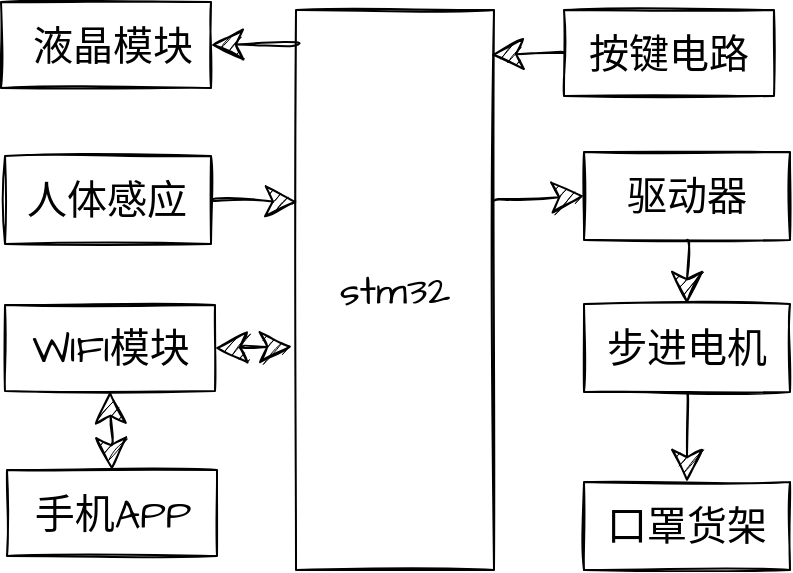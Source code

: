 <mxfile version="14.7.2" type="github">
  <diagram id="P2Q_VfEs0zEKCsMYETC9" name="第 1 页">
    <mxGraphModel dx="852" dy="1014" grid="0" gridSize="10" guides="1" tooltips="1" connect="1" arrows="1" fold="1" page="0" pageScale="1" pageWidth="827" pageHeight="1169" math="0" shadow="0">
      <root>
        <mxCell id="0" />
        <mxCell id="1" parent="0" />
        <mxCell id="aUpF9cuh66uXq_9mSWLE-1" value="" style="rounded=0;whiteSpace=wrap;html=1;sketch=1;hachureGap=4;pointerEvents=0;fontFamily=Architects Daughter;fontSource=https%3A%2F%2Ffonts.googleapis.com%2Fcss%3Ffamily%3DArchitects%2BDaughter;fontSize=20;" vertex="1" parent="1">
          <mxGeometry x="35.5" y="91" width="105" height="43" as="geometry" />
        </mxCell>
        <mxCell id="aUpF9cuh66uXq_9mSWLE-2" value="液晶模块" style="text;html=1;align=center;verticalAlign=middle;resizable=0;points=[];autosize=1;strokeColor=none;sketch=1;hachureGap=4;pointerEvents=0;fontFamily=Architects Daughter;fontSource=https%3A%2F%2Ffonts.googleapis.com%2Fcss%3Ffamily%3DArchitects%2BDaughter;fontSize=20;" vertex="1" parent="1">
          <mxGeometry x="46" y="99" width="90" height="27" as="geometry" />
        </mxCell>
        <mxCell id="aUpF9cuh66uXq_9mSWLE-4" value="" style="rounded=0;whiteSpace=wrap;html=1;sketch=1;hachureGap=4;pointerEvents=0;fontFamily=Architects Daughter;fontSource=https%3A%2F%2Ffonts.googleapis.com%2Fcss%3Ffamily%3DArchitects%2BDaughter;fontSize=20;" vertex="1" parent="1">
          <mxGeometry x="37.5" y="168" width="103" height="44" as="geometry" />
        </mxCell>
        <mxCell id="aUpF9cuh66uXq_9mSWLE-7" value="人体感应" style="text;html=1;align=center;verticalAlign=middle;resizable=0;points=[];autosize=1;strokeColor=none;sketch=1;hachureGap=4;pointerEvents=0;fontFamily=Architects Daughter;fontSource=https%3A%2F%2Ffonts.googleapis.com%2Fcss%3Ffamily%3DArchitects%2BDaughter;fontSize=20;" vertex="1" parent="1">
          <mxGeometry x="43" y="176.5" width="90" height="27" as="geometry" />
        </mxCell>
        <mxCell id="aUpF9cuh66uXq_9mSWLE-10" value="WIFI模块" style="rounded=0;whiteSpace=wrap;html=1;sketch=1;hachureGap=4;pointerEvents=0;fontFamily=Architects Daughter;fontSource=https%3A%2F%2Ffonts.googleapis.com%2Fcss%3Ffamily%3DArchitects%2BDaughter;fontSize=20;" vertex="1" parent="1">
          <mxGeometry x="37.5" y="242.5" width="105" height="43" as="geometry" />
        </mxCell>
        <mxCell id="aUpF9cuh66uXq_9mSWLE-11" value="手机APP" style="rounded=0;whiteSpace=wrap;html=1;sketch=1;hachureGap=4;pointerEvents=0;fontFamily=Architects Daughter;fontSource=https%3A%2F%2Ffonts.googleapis.com%2Fcss%3Ffamily%3DArchitects%2BDaughter;fontSize=20;" vertex="1" parent="1">
          <mxGeometry x="38.5" y="325" width="105" height="43" as="geometry" />
        </mxCell>
        <mxCell id="aUpF9cuh66uXq_9mSWLE-12" value="stm32" style="rounded=0;whiteSpace=wrap;html=1;sketch=1;hachureGap=4;pointerEvents=0;fontFamily=Architects Daughter;fontSource=https%3A%2F%2Ffonts.googleapis.com%2Fcss%3Ffamily%3DArchitects%2BDaughter;fontSize=20;" vertex="1" parent="1">
          <mxGeometry x="183" y="95" width="99" height="280" as="geometry" />
        </mxCell>
        <mxCell id="aUpF9cuh66uXq_9mSWLE-13" value="按键电路" style="rounded=0;whiteSpace=wrap;html=1;sketch=1;hachureGap=4;pointerEvents=0;fontFamily=Architects Daughter;fontSource=https%3A%2F%2Ffonts.googleapis.com%2Fcss%3Ffamily%3DArchitects%2BDaughter;fontSize=20;" vertex="1" parent="1">
          <mxGeometry x="317" y="95" width="105" height="43" as="geometry" />
        </mxCell>
        <mxCell id="aUpF9cuh66uXq_9mSWLE-14" value="驱动器" style="rounded=0;whiteSpace=wrap;html=1;sketch=1;hachureGap=4;pointerEvents=0;fontFamily=Architects Daughter;fontSource=https%3A%2F%2Ffonts.googleapis.com%2Fcss%3Ffamily%3DArchitects%2BDaughter;fontSize=20;" vertex="1" parent="1">
          <mxGeometry x="327" y="166" width="103" height="44" as="geometry" />
        </mxCell>
        <mxCell id="aUpF9cuh66uXq_9mSWLE-15" value="步进电机" style="rounded=0;whiteSpace=wrap;html=1;sketch=1;hachureGap=4;pointerEvents=0;fontFamily=Architects Daughter;fontSource=https%3A%2F%2Ffonts.googleapis.com%2Fcss%3Ffamily%3DArchitects%2BDaughter;fontSize=20;" vertex="1" parent="1">
          <mxGeometry x="327" y="242" width="103" height="44" as="geometry" />
        </mxCell>
        <mxCell id="aUpF9cuh66uXq_9mSWLE-16" value="口罩货架" style="rounded=0;whiteSpace=wrap;html=1;sketch=1;hachureGap=4;pointerEvents=0;fontFamily=Architects Daughter;fontSource=https%3A%2F%2Ffonts.googleapis.com%2Fcss%3Ffamily%3DArchitects%2BDaughter;fontSize=20;" vertex="1" parent="1">
          <mxGeometry x="327" y="331" width="103" height="44" as="geometry" />
        </mxCell>
        <mxCell id="aUpF9cuh66uXq_9mSWLE-27" value="" style="endArrow=classic;startArrow=classic;html=1;rounded=0;sketch=1;fontFamily=Architects Daughter;fontSource=https%3A%2F%2Ffonts.googleapis.com%2Fcss%3Ffamily%3DArchitects%2BDaughter;fontSize=20;startSize=14;endSize=14;sourcePerimeterSpacing=8;targetPerimeterSpacing=8;edgeStyle=none;curved=1;entryX=0.5;entryY=1;entryDx=0;entryDy=0;exitX=0.5;exitY=0;exitDx=0;exitDy=0;" edge="1" parent="1" source="aUpF9cuh66uXq_9mSWLE-11" target="aUpF9cuh66uXq_9mSWLE-10">
          <mxGeometry width="50" height="50" relative="1" as="geometry">
            <mxPoint x="175" y="382" as="sourcePoint" />
            <mxPoint x="225" y="332" as="targetPoint" />
          </mxGeometry>
        </mxCell>
        <mxCell id="aUpF9cuh66uXq_9mSWLE-28" value="" style="endArrow=classic;startArrow=classic;html=1;rounded=0;sketch=1;fontFamily=Architects Daughter;fontSource=https%3A%2F%2Ffonts.googleapis.com%2Fcss%3Ffamily%3DArchitects%2BDaughter;fontSize=20;startSize=14;endSize=14;sourcePerimeterSpacing=8;targetPerimeterSpacing=8;edgeStyle=none;curved=1;entryX=-0.02;entryY=0.601;entryDx=0;entryDy=0;entryPerimeter=0;exitX=1;exitY=0.5;exitDx=0;exitDy=0;" edge="1" parent="1" source="aUpF9cuh66uXq_9mSWLE-10" target="aUpF9cuh66uXq_9mSWLE-12">
          <mxGeometry width="50" height="50" relative="1" as="geometry">
            <mxPoint x="175" y="382" as="sourcePoint" />
            <mxPoint x="225" y="332" as="targetPoint" />
          </mxGeometry>
        </mxCell>
        <mxCell id="aUpF9cuh66uXq_9mSWLE-29" value="" style="endArrow=classic;html=1;rounded=0;sketch=1;fontFamily=Architects Daughter;fontSource=https%3A%2F%2Ffonts.googleapis.com%2Fcss%3Ffamily%3DArchitects%2BDaughter;fontSize=20;startSize=14;endSize=14;sourcePerimeterSpacing=8;targetPerimeterSpacing=8;edgeStyle=none;curved=1;exitX=1;exitY=0.5;exitDx=0;exitDy=0;entryX=0.008;entryY=0.343;entryDx=0;entryDy=0;entryPerimeter=0;" edge="1" parent="1" source="aUpF9cuh66uXq_9mSWLE-4" target="aUpF9cuh66uXq_9mSWLE-12">
          <mxGeometry width="50" height="50" relative="1" as="geometry">
            <mxPoint x="175" y="382" as="sourcePoint" />
            <mxPoint x="225" y="332" as="targetPoint" />
          </mxGeometry>
        </mxCell>
        <mxCell id="aUpF9cuh66uXq_9mSWLE-30" value="" style="endArrow=classic;html=1;rounded=0;sketch=1;fontFamily=Architects Daughter;fontSource=https%3A%2F%2Ffonts.googleapis.com%2Fcss%3Ffamily%3DArchitects%2BDaughter;fontSize=20;startSize=14;endSize=14;sourcePerimeterSpacing=8;targetPerimeterSpacing=8;edgeStyle=none;curved=1;exitX=1.003;exitY=0.34;exitDx=0;exitDy=0;exitPerimeter=0;entryX=0;entryY=0.5;entryDx=0;entryDy=0;" edge="1" parent="1" source="aUpF9cuh66uXq_9mSWLE-12" target="aUpF9cuh66uXq_9mSWLE-14">
          <mxGeometry width="50" height="50" relative="1" as="geometry">
            <mxPoint x="175" y="382" as="sourcePoint" />
            <mxPoint x="225" y="332" as="targetPoint" />
          </mxGeometry>
        </mxCell>
        <mxCell id="aUpF9cuh66uXq_9mSWLE-31" value="" style="endArrow=classic;html=1;rounded=0;sketch=1;fontFamily=Architects Daughter;fontSource=https%3A%2F%2Ffonts.googleapis.com%2Fcss%3Ffamily%3DArchitects%2BDaughter;fontSize=20;startSize=14;endSize=14;sourcePerimeterSpacing=8;targetPerimeterSpacing=8;edgeStyle=none;curved=1;exitX=0;exitY=0.5;exitDx=0;exitDy=0;entryX=0.986;entryY=0.08;entryDx=0;entryDy=0;entryPerimeter=0;" edge="1" parent="1" source="aUpF9cuh66uXq_9mSWLE-13" target="aUpF9cuh66uXq_9mSWLE-12">
          <mxGeometry width="50" height="50" relative="1" as="geometry">
            <mxPoint x="175" y="382" as="sourcePoint" />
            <mxPoint x="225" y="332" as="targetPoint" />
          </mxGeometry>
        </mxCell>
        <mxCell id="aUpF9cuh66uXq_9mSWLE-32" value="" style="endArrow=classic;html=1;rounded=0;sketch=1;fontFamily=Architects Daughter;fontSource=https%3A%2F%2Ffonts.googleapis.com%2Fcss%3Ffamily%3DArchitects%2BDaughter;fontSize=20;startSize=14;endSize=14;sourcePerimeterSpacing=8;targetPerimeterSpacing=8;edgeStyle=none;curved=1;exitX=0.017;exitY=0.06;exitDx=0;exitDy=0;exitPerimeter=0;entryX=1;entryY=0.5;entryDx=0;entryDy=0;" edge="1" parent="1" source="aUpF9cuh66uXq_9mSWLE-12" target="aUpF9cuh66uXq_9mSWLE-1">
          <mxGeometry width="50" height="50" relative="1" as="geometry">
            <mxPoint x="175" y="382" as="sourcePoint" />
            <mxPoint x="225" y="332" as="targetPoint" />
          </mxGeometry>
        </mxCell>
        <mxCell id="aUpF9cuh66uXq_9mSWLE-33" value="" style="endArrow=classic;html=1;rounded=0;sketch=1;fontFamily=Architects Daughter;fontSource=https%3A%2F%2Ffonts.googleapis.com%2Fcss%3Ffamily%3DArchitects%2BDaughter;fontSize=20;startSize=14;endSize=14;sourcePerimeterSpacing=8;targetPerimeterSpacing=8;edgeStyle=none;curved=1;exitX=0.5;exitY=1;exitDx=0;exitDy=0;entryX=0.5;entryY=0;entryDx=0;entryDy=0;" edge="1" parent="1" source="aUpF9cuh66uXq_9mSWLE-14" target="aUpF9cuh66uXq_9mSWLE-15">
          <mxGeometry width="50" height="50" relative="1" as="geometry">
            <mxPoint x="175" y="382" as="sourcePoint" />
            <mxPoint x="225" y="332" as="targetPoint" />
          </mxGeometry>
        </mxCell>
        <mxCell id="aUpF9cuh66uXq_9mSWLE-34" value="" style="endArrow=classic;html=1;rounded=0;sketch=1;fontFamily=Architects Daughter;fontSource=https%3A%2F%2Ffonts.googleapis.com%2Fcss%3Ffamily%3DArchitects%2BDaughter;fontSize=20;startSize=14;endSize=14;sourcePerimeterSpacing=8;targetPerimeterSpacing=8;edgeStyle=none;curved=1;exitX=0.5;exitY=1;exitDx=0;exitDy=0;entryX=0.5;entryY=0;entryDx=0;entryDy=0;" edge="1" parent="1" source="aUpF9cuh66uXq_9mSWLE-15" target="aUpF9cuh66uXq_9mSWLE-16">
          <mxGeometry width="50" height="50" relative="1" as="geometry">
            <mxPoint x="175" y="382" as="sourcePoint" />
            <mxPoint x="225" y="332" as="targetPoint" />
          </mxGeometry>
        </mxCell>
      </root>
    </mxGraphModel>
  </diagram>
</mxfile>
